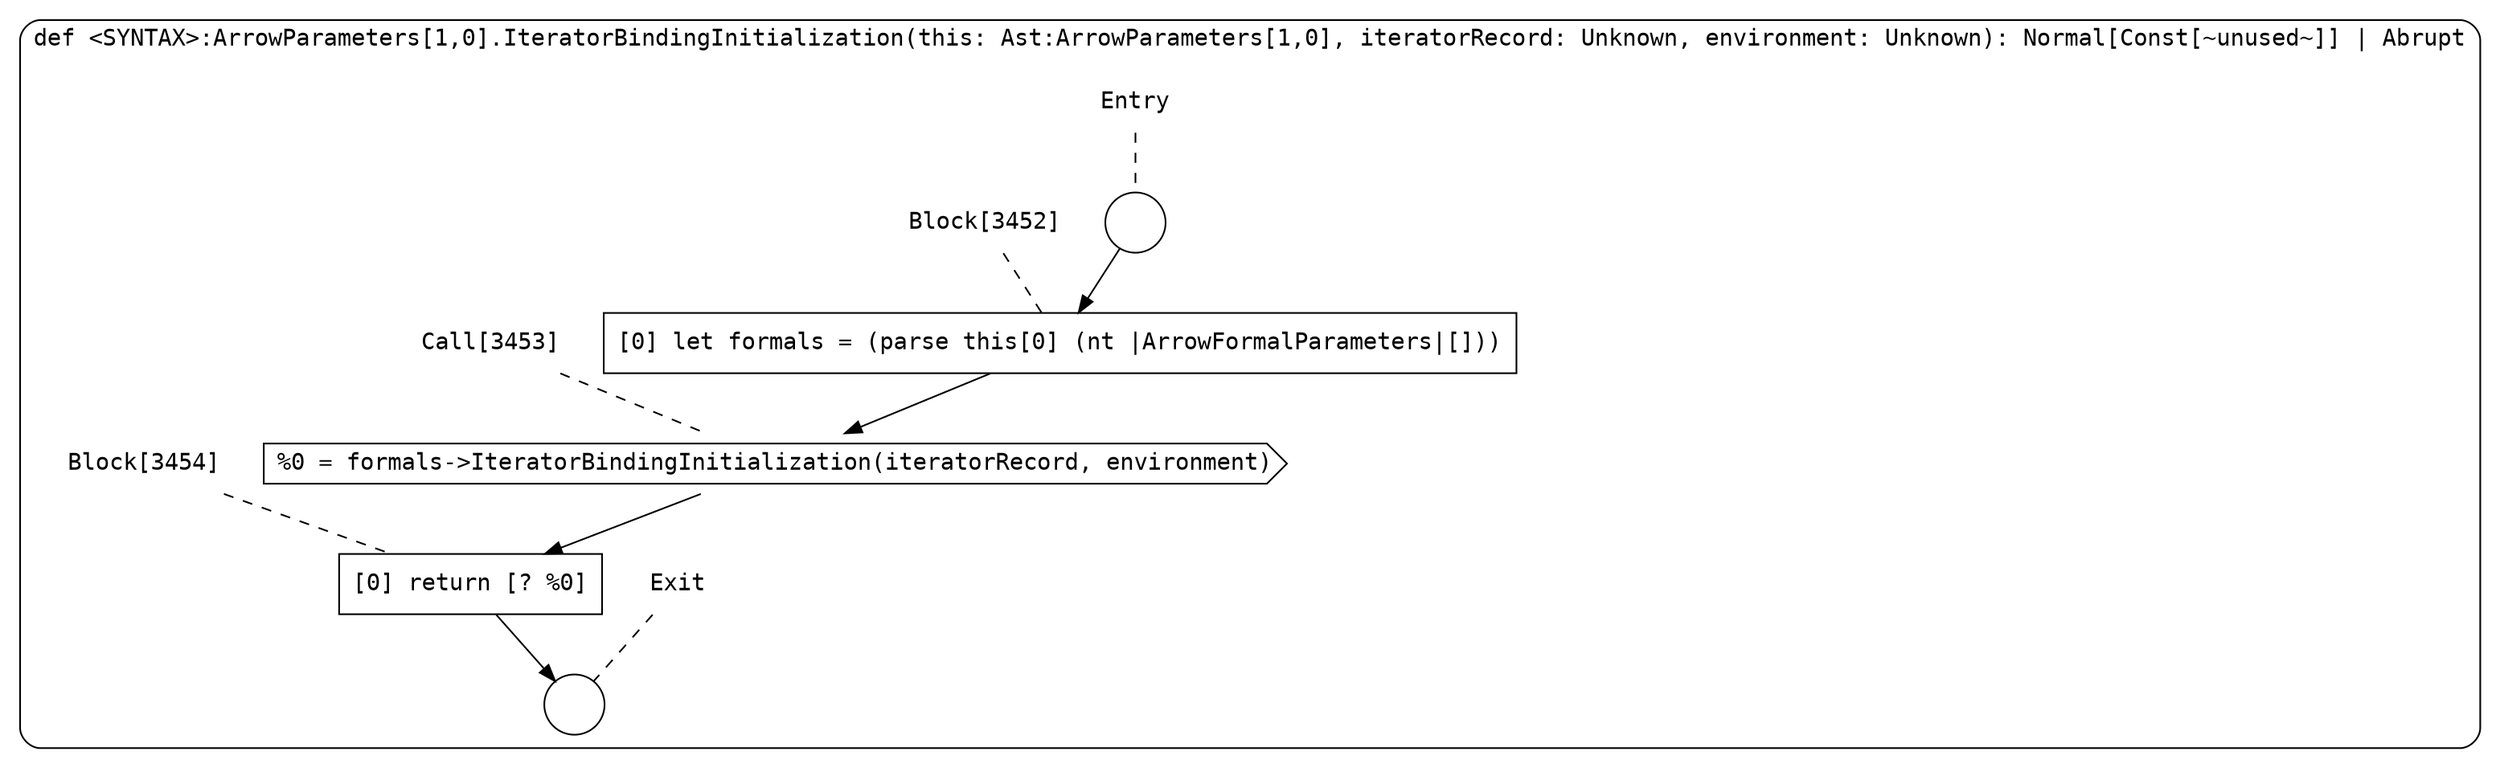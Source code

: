 digraph {
  graph [fontname = "Consolas"]
  node [fontname = "Consolas"]
  edge [fontname = "Consolas"]
  subgraph cluster875 {
    label = "def <SYNTAX>:ArrowParameters[1,0].IteratorBindingInitialization(this: Ast:ArrowParameters[1,0], iteratorRecord: Unknown, environment: Unknown): Normal[Const[~unused~]] | Abrupt"
    style = rounded
    cluster875_entry_name [shape=none, label=<<font color="black">Entry</font>>]
    cluster875_entry_name -> cluster875_entry [arrowhead=none, color="black", style=dashed]
    cluster875_entry [shape=circle label=" " color="black" fillcolor="white" style=filled]
    cluster875_entry -> node3452 [color="black"]
    cluster875_exit_name [shape=none, label=<<font color="black">Exit</font>>]
    cluster875_exit_name -> cluster875_exit [arrowhead=none, color="black", style=dashed]
    cluster875_exit [shape=circle label=" " color="black" fillcolor="white" style=filled]
    node3452_name [shape=none, label=<<font color="black">Block[3452]</font>>]
    node3452_name -> node3452 [arrowhead=none, color="black", style=dashed]
    node3452 [shape=box, label=<<font color="black">[0] let formals = (parse this[0] (nt |ArrowFormalParameters|[]))<BR ALIGN="LEFT"/></font>> color="black" fillcolor="white", style=filled]
    node3452 -> node3453 [color="black"]
    node3453_name [shape=none, label=<<font color="black">Call[3453]</font>>]
    node3453_name -> node3453 [arrowhead=none, color="black", style=dashed]
    node3453 [shape=cds, label=<<font color="black">%0 = formals-&gt;IteratorBindingInitialization(iteratorRecord, environment)</font>> color="black" fillcolor="white", style=filled]
    node3453 -> node3454 [color="black"]
    node3454_name [shape=none, label=<<font color="black">Block[3454]</font>>]
    node3454_name -> node3454 [arrowhead=none, color="black", style=dashed]
    node3454 [shape=box, label=<<font color="black">[0] return [? %0]<BR ALIGN="LEFT"/></font>> color="black" fillcolor="white", style=filled]
    node3454 -> cluster875_exit [color="black"]
  }
}